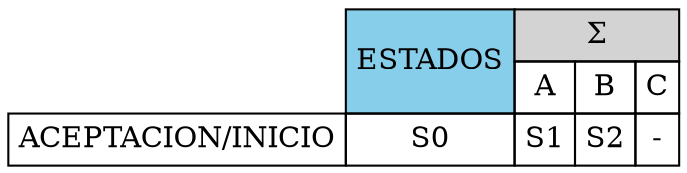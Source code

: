 digraph html {
    abc [shape=none, margin=0, label=<
    <TABLE BORDER="0" CELLBORDER="1" CELLSPACING="0" CELLPADDING="4">
    <TR>
    <TD BORDER="0"></TD>
    <TD COLSPAN = "1" ROWSPAN = "2" BGCOLOR="skyblue">ESTADOS</TD>
    <TD COLSPAN="1000" BGCOLOR="lightgrey">Σ</TD>
    </TR>
    <TR>
    <TD BORDER="0"></TD>
    <TD>A</TD>
    <TD>B</TD>
    <TD>C</TD>
    </TR>
    <TR>
    <TD>ACEPTACION/INICIO</TD>
    <TD>S0</TD>
    <TD>S1</TD>
    <TD>S2</TD>
    <TD>-</TD>
    </TR>
    </TABLE>>];
}
